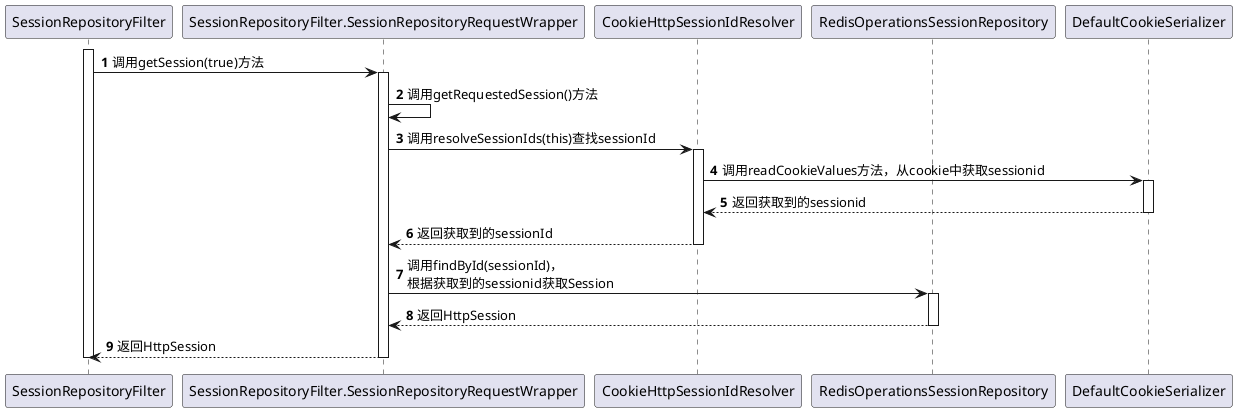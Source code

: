 @startuml
participant SessionRepositoryFilter
participant SessionRepositoryFilter.SessionRepositoryRequestWrapper
participant CookieHttpSessionIdResolver
participant RedisOperationsSessionRepository
participant DefaultCookieSerializer

autonumber
activate SessionRepositoryFilter
SessionRepositoryFilter -> SessionRepositoryFilter.SessionRepositoryRequestWrapper: 调用getSession(true)方法
activate SessionRepositoryFilter.SessionRepositoryRequestWrapper
SessionRepositoryFilter.SessionRepositoryRequestWrapper -> SessionRepositoryFilter.SessionRepositoryRequestWrapper: 调用getRequestedSession()方法
SessionRepositoryFilter.SessionRepositoryRequestWrapper -> CookieHttpSessionIdResolver: 调用resolveSessionIds(this)查找sessionId
activate CookieHttpSessionIdResolver
CookieHttpSessionIdResolver ->DefaultCookieSerializer:调用readCookieValues方法，从cookie中获取sessionid
activate DefaultCookieSerializer
DefaultCookieSerializer -->CookieHttpSessionIdResolver:返回获取到的sessionid
deactivate DefaultCookieSerializer
CookieHttpSessionIdResolver --> SessionRepositoryFilter.SessionRepositoryRequestWrapper: 返回获取到的sessionId
deactivate CookieHttpSessionIdResolver
SessionRepositoryFilter.SessionRepositoryRequestWrapper -> RedisOperationsSessionRepository: 调用findById(sessionId)，\n根据获取到的sessionid获取Session
activate RedisOperationsSessionRepository
RedisOperationsSessionRepository --> SessionRepositoryFilter.SessionRepositoryRequestWrapper:返回HttpSession
deactivate RedisOperationsSessionRepository
SessionRepositoryFilter.SessionRepositoryRequestWrapper --> SessionRepositoryFilter:返回HttpSession
deactivate SessionRepositoryFilter.SessionRepositoryRequestWrapper
deactivate SessionRepositoryFilter
@enduml